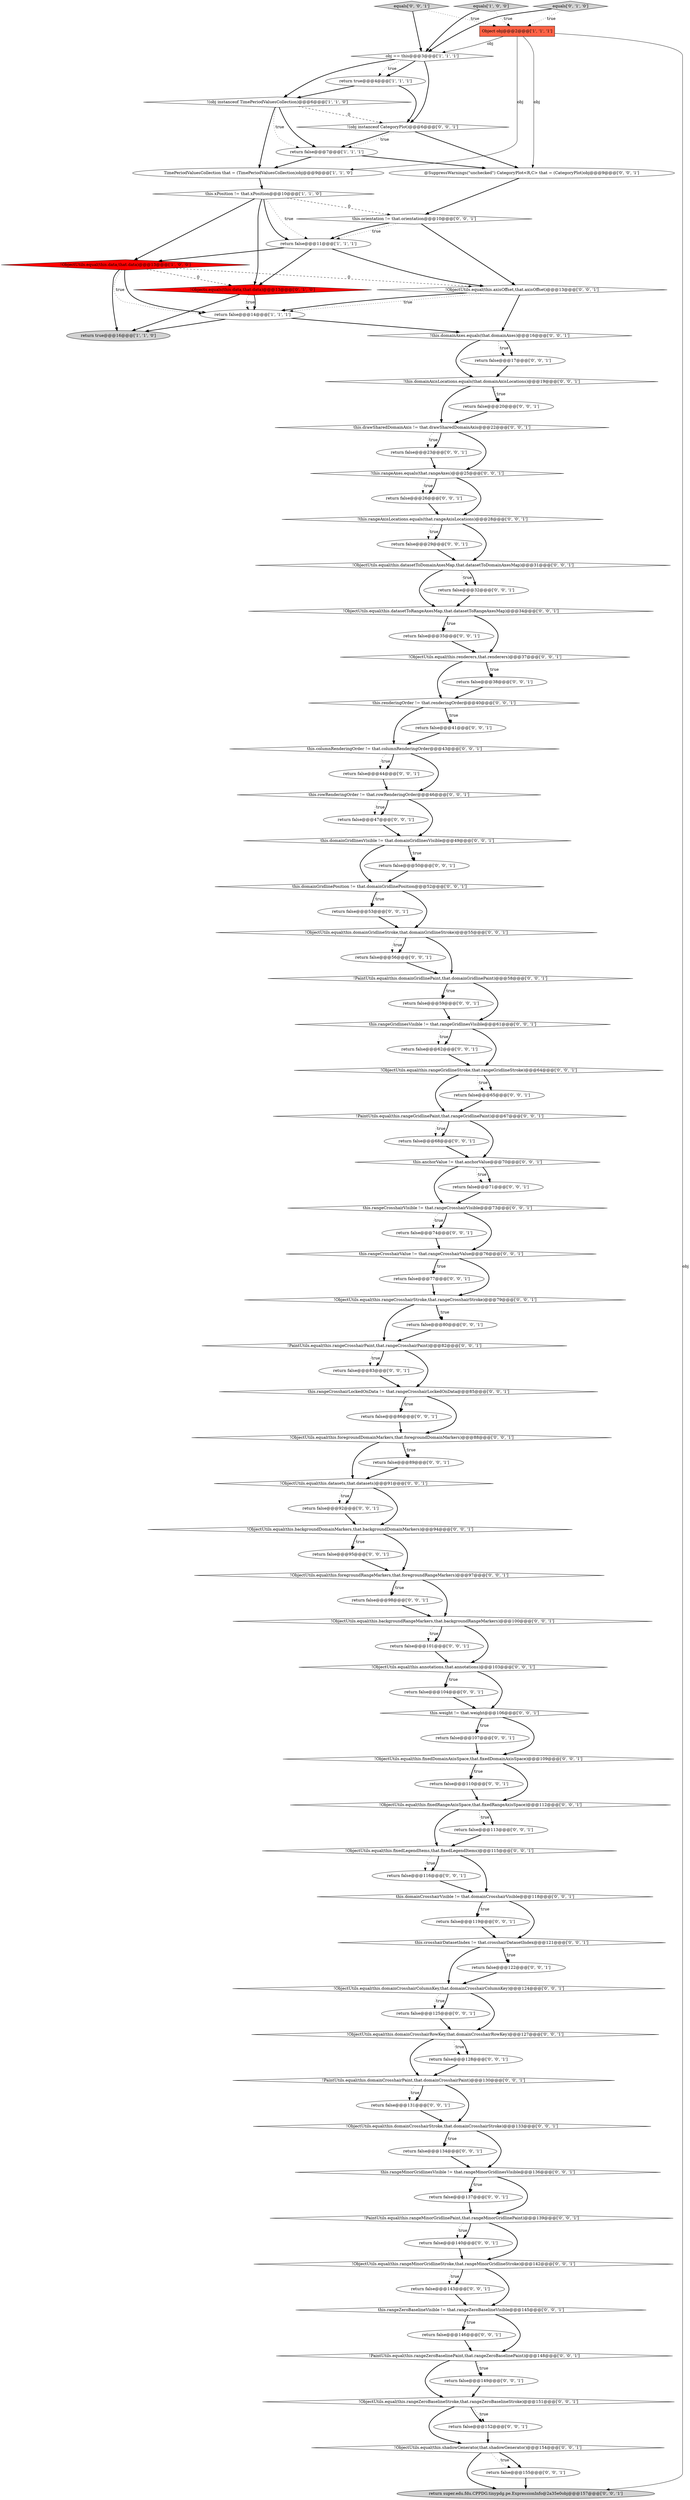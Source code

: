 digraph {
45 [style = filled, label = "return false@@@98@@@['0', '0', '1']", fillcolor = white, shape = ellipse image = "AAA0AAABBB3BBB"];
63 [style = filled, label = "return false@@@44@@@['0', '0', '1']", fillcolor = white, shape = ellipse image = "AAA0AAABBB3BBB"];
13 [style = filled, label = "!Objects.equals(this.data,that.data)@@@13@@@['0', '1', '0']", fillcolor = red, shape = diamond image = "AAA1AAABBB2BBB"];
99 [style = filled, label = "!this.domainAxisLocations.equals(that.domainAxisLocations)@@@19@@@['0', '0', '1']", fillcolor = white, shape = diamond image = "AAA0AAABBB3BBB"];
106 [style = filled, label = "return false@@@26@@@['0', '0', '1']", fillcolor = white, shape = ellipse image = "AAA0AAABBB3BBB"];
46 [style = filled, label = "!ObjectUtils.equal(this.domainCrosshairRowKey,that.domainCrosshairRowKey)@@@127@@@['0', '0', '1']", fillcolor = white, shape = diamond image = "AAA0AAABBB3BBB"];
94 [style = filled, label = "this.columnRenderingOrder != that.columnRenderingOrder@@@43@@@['0', '0', '1']", fillcolor = white, shape = diamond image = "AAA0AAABBB3BBB"];
7 [style = filled, label = "!ObjectUtils.equal(this.data,that.data)@@@13@@@['1', '0', '0']", fillcolor = red, shape = diamond image = "AAA1AAABBB1BBB"];
104 [style = filled, label = "return false@@@62@@@['0', '0', '1']", fillcolor = white, shape = ellipse image = "AAA0AAABBB3BBB"];
6 [style = filled, label = "return true@@@16@@@['1', '1', '0']", fillcolor = lightgray, shape = ellipse image = "AAA0AAABBB1BBB"];
8 [style = filled, label = "TimePeriodValuesCollection that = (TimePeriodValuesCollection)obj@@@9@@@['1', '1', '0']", fillcolor = white, shape = ellipse image = "AAA0AAABBB1BBB"];
90 [style = filled, label = "return false@@@92@@@['0', '0', '1']", fillcolor = white, shape = ellipse image = "AAA0AAABBB3BBB"];
24 [style = filled, label = "!ObjectUtils.equal(this.rangeZeroBaselineStroke,that.rangeZeroBaselineStroke)@@@151@@@['0', '0', '1']", fillcolor = white, shape = diamond image = "AAA0AAABBB3BBB"];
83 [style = filled, label = "!ObjectUtils.equal(this.renderers,that.renderers)@@@37@@@['0', '0', '1']", fillcolor = white, shape = diamond image = "AAA0AAABBB3BBB"];
41 [style = filled, label = "this.crosshairDatasetIndex != that.crosshairDatasetIndex@@@121@@@['0', '0', '1']", fillcolor = white, shape = diamond image = "AAA0AAABBB3BBB"];
56 [style = filled, label = "return false@@@77@@@['0', '0', '1']", fillcolor = white, shape = ellipse image = "AAA0AAABBB3BBB"];
27 [style = filled, label = "return false@@@119@@@['0', '0', '1']", fillcolor = white, shape = ellipse image = "AAA0AAABBB3BBB"];
87 [style = filled, label = "return false@@@59@@@['0', '0', '1']", fillcolor = white, shape = ellipse image = "AAA0AAABBB3BBB"];
73 [style = filled, label = "return false@@@101@@@['0', '0', '1']", fillcolor = white, shape = ellipse image = "AAA0AAABBB3BBB"];
21 [style = filled, label = "@SuppressWarnings(\"unchecked\") CategoryPlot<R,C> that = (CategoryPlot)obj@@@9@@@['0', '0', '1']", fillcolor = white, shape = ellipse image = "AAA0AAABBB3BBB"];
37 [style = filled, label = "return false@@@68@@@['0', '0', '1']", fillcolor = white, shape = ellipse image = "AAA0AAABBB3BBB"];
12 [style = filled, label = "equals['0', '1', '0']", fillcolor = lightgray, shape = diamond image = "AAA0AAABBB2BBB"];
85 [style = filled, label = "!ObjectUtils.equal(this.axisOffset,that.axisOffset)@@@13@@@['0', '0', '1']", fillcolor = white, shape = diamond image = "AAA0AAABBB3BBB"];
29 [style = filled, label = "return false@@@74@@@['0', '0', '1']", fillcolor = white, shape = ellipse image = "AAA0AAABBB3BBB"];
22 [style = filled, label = "this.rangeCrosshairVisible != that.rangeCrosshairVisible@@@73@@@['0', '0', '1']", fillcolor = white, shape = diamond image = "AAA0AAABBB3BBB"];
98 [style = filled, label = "!ObjectUtils.equal(this.shadowGenerator,that.shadowGenerator)@@@154@@@['0', '0', '1']", fillcolor = white, shape = diamond image = "AAA0AAABBB3BBB"];
55 [style = filled, label = "return false@@@110@@@['0', '0', '1']", fillcolor = white, shape = ellipse image = "AAA0AAABBB3BBB"];
76 [style = filled, label = "return false@@@125@@@['0', '0', '1']", fillcolor = white, shape = ellipse image = "AAA0AAABBB3BBB"];
69 [style = filled, label = "return false@@@20@@@['0', '0', '1']", fillcolor = white, shape = ellipse image = "AAA0AAABBB3BBB"];
23 [style = filled, label = "return false@@@53@@@['0', '0', '1']", fillcolor = white, shape = ellipse image = "AAA0AAABBB3BBB"];
18 [style = filled, label = "!ObjectUtils.equal(this.datasetToDomainAxesMap,that.datasetToDomainAxesMap)@@@31@@@['0', '0', '1']", fillcolor = white, shape = diamond image = "AAA0AAABBB3BBB"];
91 [style = filled, label = "this.orientation != that.orientation@@@10@@@['0', '0', '1']", fillcolor = white, shape = diamond image = "AAA0AAABBB3BBB"];
11 [style = filled, label = "this.xPosition != that.xPosition@@@10@@@['1', '1', '0']", fillcolor = white, shape = diamond image = "AAA0AAABBB1BBB"];
64 [style = filled, label = "!ObjectUtils.equal(this.backgroundRangeMarkers,that.backgroundRangeMarkers)@@@100@@@['0', '0', '1']", fillcolor = white, shape = diamond image = "AAA0AAABBB3BBB"];
53 [style = filled, label = "return false@@@32@@@['0', '0', '1']", fillcolor = white, shape = ellipse image = "AAA0AAABBB3BBB"];
77 [style = filled, label = "return false@@@131@@@['0', '0', '1']", fillcolor = white, shape = ellipse image = "AAA0AAABBB3BBB"];
20 [style = filled, label = "!PaintUtils.equal(this.rangeZeroBaselinePaint,that.rangeZeroBaselinePaint)@@@148@@@['0', '0', '1']", fillcolor = white, shape = diamond image = "AAA0AAABBB3BBB"];
38 [style = filled, label = "return false@@@143@@@['0', '0', '1']", fillcolor = white, shape = ellipse image = "AAA0AAABBB3BBB"];
57 [style = filled, label = "!ObjectUtils.equal(this.rangeCrosshairStroke,that.rangeCrosshairStroke)@@@79@@@['0', '0', '1']", fillcolor = white, shape = diamond image = "AAA0AAABBB3BBB"];
82 [style = filled, label = "!ObjectUtils.equal(this.foregroundRangeMarkers,that.foregroundRangeMarkers)@@@97@@@['0', '0', '1']", fillcolor = white, shape = diamond image = "AAA0AAABBB3BBB"];
34 [style = filled, label = "return false@@@38@@@['0', '0', '1']", fillcolor = white, shape = ellipse image = "AAA0AAABBB3BBB"];
26 [style = filled, label = "!ObjectUtils.equal(this.rangeMinorGridlineStroke,that.rangeMinorGridlineStroke)@@@142@@@['0', '0', '1']", fillcolor = white, shape = diamond image = "AAA0AAABBB3BBB"];
95 [style = filled, label = "return false@@@95@@@['0', '0', '1']", fillcolor = white, shape = ellipse image = "AAA0AAABBB3BBB"];
58 [style = filled, label = "return false@@@134@@@['0', '0', '1']", fillcolor = white, shape = ellipse image = "AAA0AAABBB3BBB"];
3 [style = filled, label = "return false@@@7@@@['1', '1', '1']", fillcolor = white, shape = ellipse image = "AAA0AAABBB1BBB"];
92 [style = filled, label = "return super.edu.fdu.CPPDG.tinypdg.pe.ExpressionInfo@2a35e0obj@@@157@@@['0', '0', '1']", fillcolor = lightgray, shape = ellipse image = "AAA0AAABBB3BBB"];
67 [style = filled, label = "!ObjectUtils.equal(this.foregroundDomainMarkers,that.foregroundDomainMarkers)@@@88@@@['0', '0', '1']", fillcolor = white, shape = diamond image = "AAA0AAABBB3BBB"];
44 [style = filled, label = "this.domainGridlinePosition != that.domainGridlinePosition@@@52@@@['0', '0', '1']", fillcolor = white, shape = diamond image = "AAA0AAABBB3BBB"];
65 [style = filled, label = "return false@@@137@@@['0', '0', '1']", fillcolor = white, shape = ellipse image = "AAA0AAABBB3BBB"];
88 [style = filled, label = "return false@@@128@@@['0', '0', '1']", fillcolor = white, shape = ellipse image = "AAA0AAABBB3BBB"];
4 [style = filled, label = "return false@@@11@@@['1', '1', '1']", fillcolor = white, shape = ellipse image = "AAA0AAABBB1BBB"];
0 [style = filled, label = "equals['1', '0', '0']", fillcolor = lightgray, shape = diamond image = "AAA0AAABBB1BBB"];
74 [style = filled, label = "this.renderingOrder != that.renderingOrder@@@40@@@['0', '0', '1']", fillcolor = white, shape = diamond image = "AAA0AAABBB3BBB"];
112 [style = filled, label = "return false@@@152@@@['0', '0', '1']", fillcolor = white, shape = ellipse image = "AAA0AAABBB3BBB"];
103 [style = filled, label = "this.anchorValue != that.anchorValue@@@70@@@['0', '0', '1']", fillcolor = white, shape = diamond image = "AAA0AAABBB3BBB"];
1 [style = filled, label = "!(obj instanceof TimePeriodValuesCollection)@@@6@@@['1', '1', '0']", fillcolor = white, shape = diamond image = "AAA0AAABBB1BBB"];
43 [style = filled, label = "return false@@@35@@@['0', '0', '1']", fillcolor = white, shape = ellipse image = "AAA0AAABBB3BBB"];
111 [style = filled, label = "return false@@@80@@@['0', '0', '1']", fillcolor = white, shape = ellipse image = "AAA0AAABBB3BBB"];
33 [style = filled, label = "!ObjectUtils.equal(this.domainCrosshairStroke,that.domainCrosshairStroke)@@@133@@@['0', '0', '1']", fillcolor = white, shape = diamond image = "AAA0AAABBB3BBB"];
50 [style = filled, label = "!ObjectUtils.equal(this.domainCrosshairColumnKey,that.domainCrosshairColumnKey)@@@124@@@['0', '0', '1']", fillcolor = white, shape = diamond image = "AAA0AAABBB3BBB"];
100 [style = filled, label = "!ObjectUtils.equal(this.fixedDomainAxisSpace,that.fixedDomainAxisSpace)@@@109@@@['0', '0', '1']", fillcolor = white, shape = diamond image = "AAA0AAABBB3BBB"];
48 [style = filled, label = "!PaintUtils.equal(this.domainGridlinePaint,that.domainGridlinePaint)@@@58@@@['0', '0', '1']", fillcolor = white, shape = diamond image = "AAA0AAABBB3BBB"];
68 [style = filled, label = "return false@@@83@@@['0', '0', '1']", fillcolor = white, shape = ellipse image = "AAA0AAABBB3BBB"];
31 [style = filled, label = "this.domainGridlinesVisible != that.domainGridlinesVisible@@@49@@@['0', '0', '1']", fillcolor = white, shape = diamond image = "AAA0AAABBB3BBB"];
15 [style = filled, label = "!ObjectUtils.equal(this.rangeGridlineStroke,that.rangeGridlineStroke)@@@64@@@['0', '0', '1']", fillcolor = white, shape = diamond image = "AAA0AAABBB3BBB"];
49 [style = filled, label = "!ObjectUtils.equal(this.datasets,that.datasets)@@@91@@@['0', '0', '1']", fillcolor = white, shape = diamond image = "AAA0AAABBB3BBB"];
96 [style = filled, label = "return false@@@122@@@['0', '0', '1']", fillcolor = white, shape = ellipse image = "AAA0AAABBB3BBB"];
78 [style = filled, label = "!PaintUtils.equal(this.domainCrosshairPaint,that.domainCrosshairPaint)@@@130@@@['0', '0', '1']", fillcolor = white, shape = diamond image = "AAA0AAABBB3BBB"];
9 [style = filled, label = "Object obj@@@2@@@['1', '1', '1']", fillcolor = tomato, shape = box image = "AAA0AAABBB1BBB"];
71 [style = filled, label = "return false@@@86@@@['0', '0', '1']", fillcolor = white, shape = ellipse image = "AAA0AAABBB3BBB"];
39 [style = filled, label = "!ObjectUtils.equal(this.fixedRangeAxisSpace,that.fixedRangeAxisSpace)@@@112@@@['0', '0', '1']", fillcolor = white, shape = diamond image = "AAA0AAABBB3BBB"];
54 [style = filled, label = "this.rangeGridlinesVisible != that.rangeGridlinesVisible@@@61@@@['0', '0', '1']", fillcolor = white, shape = diamond image = "AAA0AAABBB3BBB"];
89 [style = filled, label = "!this.domainAxes.equals(that.domainAxes)@@@16@@@['0', '0', '1']", fillcolor = white, shape = diamond image = "AAA0AAABBB3BBB"];
101 [style = filled, label = "return false@@@29@@@['0', '0', '1']", fillcolor = white, shape = ellipse image = "AAA0AAABBB3BBB"];
25 [style = filled, label = "this.domainCrosshairVisible != that.domainCrosshairVisible@@@118@@@['0', '0', '1']", fillcolor = white, shape = diamond image = "AAA0AAABBB3BBB"];
47 [style = filled, label = "return false@@@47@@@['0', '0', '1']", fillcolor = white, shape = ellipse image = "AAA0AAABBB3BBB"];
102 [style = filled, label = "return false@@@56@@@['0', '0', '1']", fillcolor = white, shape = ellipse image = "AAA0AAABBB3BBB"];
32 [style = filled, label = "!ObjectUtils.equal(this.domainGridlineStroke,that.domainGridlineStroke)@@@55@@@['0', '0', '1']", fillcolor = white, shape = diamond image = "AAA0AAABBB3BBB"];
14 [style = filled, label = "equals['0', '0', '1']", fillcolor = lightgray, shape = diamond image = "AAA0AAABBB3BBB"];
42 [style = filled, label = "!(obj instanceof CategoryPlot)@@@6@@@['0', '0', '1']", fillcolor = white, shape = diamond image = "AAA0AAABBB3BBB"];
35 [style = filled, label = "return false@@@140@@@['0', '0', '1']", fillcolor = white, shape = ellipse image = "AAA0AAABBB3BBB"];
40 [style = filled, label = "return false@@@113@@@['0', '0', '1']", fillcolor = white, shape = ellipse image = "AAA0AAABBB3BBB"];
105 [style = filled, label = "return false@@@17@@@['0', '0', '1']", fillcolor = white, shape = ellipse image = "AAA0AAABBB3BBB"];
81 [style = filled, label = "!this.rangeAxisLocations.equals(that.rangeAxisLocations)@@@28@@@['0', '0', '1']", fillcolor = white, shape = diamond image = "AAA0AAABBB3BBB"];
107 [style = filled, label = "!PaintUtils.equal(this.rangeCrosshairPaint,that.rangeCrosshairPaint)@@@82@@@['0', '0', '1']", fillcolor = white, shape = diamond image = "AAA0AAABBB3BBB"];
61 [style = filled, label = "return false@@@149@@@['0', '0', '1']", fillcolor = white, shape = ellipse image = "AAA0AAABBB3BBB"];
66 [style = filled, label = "return false@@@116@@@['0', '0', '1']", fillcolor = white, shape = ellipse image = "AAA0AAABBB3BBB"];
79 [style = filled, label = "this.rangeMinorGridlinesVisible != that.rangeMinorGridlinesVisible@@@136@@@['0', '0', '1']", fillcolor = white, shape = diamond image = "AAA0AAABBB3BBB"];
36 [style = filled, label = "return false@@@146@@@['0', '0', '1']", fillcolor = white, shape = ellipse image = "AAA0AAABBB3BBB"];
30 [style = filled, label = "return false@@@41@@@['0', '0', '1']", fillcolor = white, shape = ellipse image = "AAA0AAABBB3BBB"];
62 [style = filled, label = "!PaintUtils.equal(this.rangeMinorGridlinePaint,that.rangeMinorGridlinePaint)@@@139@@@['0', '0', '1']", fillcolor = white, shape = diamond image = "AAA0AAABBB3BBB"];
28 [style = filled, label = "return false@@@155@@@['0', '0', '1']", fillcolor = white, shape = ellipse image = "AAA0AAABBB3BBB"];
84 [style = filled, label = "return false@@@23@@@['0', '0', '1']", fillcolor = white, shape = ellipse image = "AAA0AAABBB3BBB"];
17 [style = filled, label = "this.rowRenderingOrder != that.rowRenderingOrder@@@46@@@['0', '0', '1']", fillcolor = white, shape = diamond image = "AAA0AAABBB3BBB"];
113 [style = filled, label = "this.rangeZeroBaselineVisible != that.rangeZeroBaselineVisible@@@145@@@['0', '0', '1']", fillcolor = white, shape = diamond image = "AAA0AAABBB3BBB"];
86 [style = filled, label = "return false@@@50@@@['0', '0', '1']", fillcolor = white, shape = ellipse image = "AAA0AAABBB3BBB"];
5 [style = filled, label = "return false@@@14@@@['1', '1', '1']", fillcolor = white, shape = ellipse image = "AAA0AAABBB1BBB"];
80 [style = filled, label = "!ObjectUtils.equal(this.datasetToRangeAxesMap,that.datasetToRangeAxesMap)@@@34@@@['0', '0', '1']", fillcolor = white, shape = diamond image = "AAA0AAABBB3BBB"];
108 [style = filled, label = "return false@@@107@@@['0', '0', '1']", fillcolor = white, shape = ellipse image = "AAA0AAABBB3BBB"];
110 [style = filled, label = "return false@@@104@@@['0', '0', '1']", fillcolor = white, shape = ellipse image = "AAA0AAABBB3BBB"];
72 [style = filled, label = "return false@@@71@@@['0', '0', '1']", fillcolor = white, shape = ellipse image = "AAA0AAABBB3BBB"];
51 [style = filled, label = "return false@@@65@@@['0', '0', '1']", fillcolor = white, shape = ellipse image = "AAA0AAABBB3BBB"];
60 [style = filled, label = "!ObjectUtils.equal(this.annotations,that.annotations)@@@103@@@['0', '0', '1']", fillcolor = white, shape = diamond image = "AAA0AAABBB3BBB"];
10 [style = filled, label = "obj == this@@@3@@@['1', '1', '1']", fillcolor = white, shape = diamond image = "AAA0AAABBB1BBB"];
97 [style = filled, label = "this.rangeCrosshairLockedOnData != that.rangeCrosshairLockedOnData@@@85@@@['0', '0', '1']", fillcolor = white, shape = diamond image = "AAA0AAABBB3BBB"];
52 [style = filled, label = "this.weight != that.weight@@@106@@@['0', '0', '1']", fillcolor = white, shape = diamond image = "AAA0AAABBB3BBB"];
109 [style = filled, label = "!ObjectUtils.equal(this.backgroundDomainMarkers,that.backgroundDomainMarkers)@@@94@@@['0', '0', '1']", fillcolor = white, shape = diamond image = "AAA0AAABBB3BBB"];
75 [style = filled, label = "this.rangeCrosshairValue != that.rangeCrosshairValue@@@76@@@['0', '0', '1']", fillcolor = white, shape = diamond image = "AAA0AAABBB3BBB"];
93 [style = filled, label = "!ObjectUtils.equal(this.fixedLegendItems,that.fixedLegendItems)@@@115@@@['0', '0', '1']", fillcolor = white, shape = diamond image = "AAA0AAABBB3BBB"];
19 [style = filled, label = "!PaintUtils.equal(this.rangeGridlinePaint,that.rangeGridlinePaint)@@@67@@@['0', '0', '1']", fillcolor = white, shape = diamond image = "AAA0AAABBB3BBB"];
16 [style = filled, label = "this.drawSharedDomainAxis != that.drawSharedDomainAxis@@@22@@@['0', '0', '1']", fillcolor = white, shape = diamond image = "AAA0AAABBB3BBB"];
2 [style = filled, label = "return true@@@4@@@['1', '1', '1']", fillcolor = white, shape = ellipse image = "AAA0AAABBB1BBB"];
59 [style = filled, label = "!this.rangeAxes.equals(that.rangeAxes)@@@25@@@['0', '0', '1']", fillcolor = white, shape = diamond image = "AAA0AAABBB3BBB"];
70 [style = filled, label = "return false@@@89@@@['0', '0', '1']", fillcolor = white, shape = ellipse image = "AAA0AAABBB3BBB"];
1->42 [style = dashed, label="0"];
31->86 [style = bold, label=""];
81->101 [style = dotted, label="true"];
75->56 [style = bold, label=""];
57->107 [style = bold, label=""];
64->73 [style = dotted, label="true"];
109->82 [style = bold, label=""];
94->17 [style = bold, label=""];
93->66 [style = dotted, label="true"];
65->62 [style = bold, label=""];
62->35 [style = dotted, label="true"];
85->5 [style = dotted, label="true"];
83->34 [style = bold, label=""];
13->5 [style = dotted, label="true"];
28->92 [style = bold, label=""];
97->67 [style = bold, label=""];
106->81 [style = bold, label=""];
110->52 [style = bold, label=""];
59->106 [style = dotted, label="true"];
64->73 [style = bold, label=""];
36->20 [style = bold, label=""];
1->3 [style = dotted, label="true"];
48->54 [style = bold, label=""];
41->96 [style = bold, label=""];
44->23 [style = bold, label=""];
43->83 [style = bold, label=""];
83->34 [style = dotted, label="true"];
71->67 [style = bold, label=""];
69->16 [style = bold, label=""];
12->10 [style = bold, label=""];
54->104 [style = dotted, label="true"];
11->13 [style = bold, label=""];
48->87 [style = bold, label=""];
113->20 [style = bold, label=""];
80->83 [style = bold, label=""];
103->72 [style = dotted, label="true"];
32->102 [style = dotted, label="true"];
74->30 [style = bold, label=""];
42->3 [style = bold, label=""];
84->59 [style = bold, label=""];
39->93 [style = bold, label=""];
61->24 [style = bold, label=""];
76->46 [style = bold, label=""];
59->106 [style = bold, label=""];
24->98 [style = bold, label=""];
42->21 [style = bold, label=""];
37->103 [style = bold, label=""];
97->71 [style = bold, label=""];
45->64 [style = bold, label=""];
74->30 [style = dotted, label="true"];
8->11 [style = bold, label=""];
64->60 [style = bold, label=""];
24->112 [style = bold, label=""];
52->100 [style = bold, label=""];
73->60 [style = bold, label=""];
85->5 [style = bold, label=""];
20->61 [style = bold, label=""];
42->3 [style = dotted, label="true"];
22->29 [style = dotted, label="true"];
94->63 [style = dotted, label="true"];
9->10 [style = solid, label="obj"];
31->86 [style = dotted, label="true"];
19->103 [style = bold, label=""];
102->48 [style = bold, label=""];
32->102 [style = bold, label=""];
101->18 [style = bold, label=""];
57->111 [style = bold, label=""];
22->75 [style = bold, label=""];
60->110 [style = bold, label=""];
14->10 [style = bold, label=""];
56->57 [style = bold, label=""];
19->37 [style = dotted, label="true"];
72->22 [style = bold, label=""];
46->78 [style = bold, label=""];
34->74 [style = bold, label=""];
7->85 [style = dashed, label="0"];
46->88 [style = dotted, label="true"];
75->56 [style = dotted, label="true"];
19->37 [style = bold, label=""];
96->50 [style = bold, label=""];
108->100 [style = bold, label=""];
58->79 [style = bold, label=""];
25->27 [style = bold, label=""];
21->91 [style = bold, label=""];
7->5 [style = bold, label=""];
82->45 [style = bold, label=""];
5->6 [style = bold, label=""];
82->64 [style = bold, label=""];
59->81 [style = bold, label=""];
40->93 [style = bold, label=""];
44->32 [style = bold, label=""];
7->6 [style = bold, label=""];
66->25 [style = bold, label=""];
15->51 [style = dotted, label="true"];
49->109 [style = bold, label=""];
48->87 [style = dotted, label="true"];
13->5 [style = bold, label=""];
44->23 [style = dotted, label="true"];
39->40 [style = dotted, label="true"];
32->48 [style = bold, label=""];
10->2 [style = bold, label=""];
80->43 [style = bold, label=""];
50->76 [style = dotted, label="true"];
62->26 [style = bold, label=""];
49->90 [style = dotted, label="true"];
10->1 [style = bold, label=""];
91->4 [style = dotted, label="true"];
41->50 [style = bold, label=""];
33->58 [style = bold, label=""];
18->53 [style = dotted, label="true"];
99->69 [style = bold, label=""];
109->95 [style = bold, label=""];
41->96 [style = dotted, label="true"];
9->21 [style = solid, label="obj"];
1->8 [style = bold, label=""];
109->95 [style = dotted, label="true"];
90->109 [style = bold, label=""];
2->1 [style = bold, label=""];
9->8 [style = solid, label="obj"];
47->31 [style = bold, label=""];
25->41 [style = bold, label=""];
107->68 [style = dotted, label="true"];
11->4 [style = bold, label=""];
4->13 [style = bold, label=""];
91->4 [style = bold, label=""];
1->3 [style = bold, label=""];
22->29 [style = bold, label=""];
23->32 [style = bold, label=""];
67->70 [style = bold, label=""];
11->4 [style = dotted, label="true"];
62->35 [style = bold, label=""];
54->15 [style = bold, label=""];
15->19 [style = bold, label=""];
55->39 [style = bold, label=""];
89->105 [style = dotted, label="true"];
82->45 [style = dotted, label="true"];
79->65 [style = bold, label=""];
4->7 [style = bold, label=""];
7->5 [style = dotted, label="true"];
17->47 [style = dotted, label="true"];
68->97 [style = bold, label=""];
33->79 [style = bold, label=""];
89->99 [style = bold, label=""];
16->84 [style = dotted, label="true"];
26->38 [style = dotted, label="true"];
53->80 [style = bold, label=""];
31->44 [style = bold, label=""];
10->2 [style = dotted, label="true"];
74->94 [style = bold, label=""];
63->17 [style = bold, label=""];
86->44 [style = bold, label=""];
16->59 [style = bold, label=""];
3->8 [style = bold, label=""];
103->72 [style = bold, label=""];
49->90 [style = bold, label=""];
100->39 [style = bold, label=""];
95->82 [style = bold, label=""];
39->40 [style = bold, label=""];
38->113 [style = bold, label=""];
111->107 [style = bold, label=""];
7->13 [style = dashed, label="0"];
18->80 [style = bold, label=""];
30->94 [style = bold, label=""];
104->15 [style = bold, label=""];
3->21 [style = bold, label=""];
81->18 [style = bold, label=""];
103->22 [style = bold, label=""];
79->62 [style = bold, label=""];
13->6 [style = bold, label=""];
60->52 [style = bold, label=""];
99->16 [style = bold, label=""];
0->9 [style = dotted, label="true"];
57->111 [style = dotted, label="true"];
35->26 [style = bold, label=""];
113->36 [style = bold, label=""];
4->85 [style = bold, label=""];
89->105 [style = bold, label=""];
70->49 [style = bold, label=""];
88->78 [style = bold, label=""];
46->88 [style = bold, label=""];
98->28 [style = dotted, label="true"];
67->70 [style = dotted, label="true"];
93->66 [style = bold, label=""];
5->89 [style = bold, label=""];
29->75 [style = bold, label=""];
87->54 [style = bold, label=""];
78->33 [style = bold, label=""];
91->85 [style = bold, label=""];
98->92 [style = bold, label=""];
78->77 [style = dotted, label="true"];
113->36 [style = dotted, label="true"];
81->101 [style = bold, label=""];
50->46 [style = bold, label=""];
17->47 [style = bold, label=""];
17->31 [style = bold, label=""];
112->98 [style = bold, label=""];
24->112 [style = dotted, label="true"];
26->113 [style = bold, label=""];
18->53 [style = bold, label=""];
33->58 [style = dotted, label="true"];
75->57 [style = bold, label=""];
80->43 [style = dotted, label="true"];
50->76 [style = bold, label=""];
107->68 [style = bold, label=""];
100->55 [style = bold, label=""];
11->91 [style = dashed, label="0"];
78->77 [style = bold, label=""];
26->38 [style = bold, label=""];
67->49 [style = bold, label=""];
9->92 [style = solid, label="obj"];
0->10 [style = bold, label=""];
85->89 [style = bold, label=""];
10->42 [style = bold, label=""];
107->97 [style = bold, label=""];
105->99 [style = bold, label=""];
20->61 [style = dotted, label="true"];
16->84 [style = bold, label=""];
83->74 [style = bold, label=""];
27->41 [style = bold, label=""];
77->33 [style = bold, label=""];
97->71 [style = dotted, label="true"];
14->9 [style = dotted, label="true"];
99->69 [style = dotted, label="true"];
52->108 [style = bold, label=""];
98->28 [style = bold, label=""];
100->55 [style = dotted, label="true"];
25->27 [style = dotted, label="true"];
20->24 [style = bold, label=""];
12->9 [style = dotted, label="true"];
79->65 [style = dotted, label="true"];
2->42 [style = bold, label=""];
51->19 [style = bold, label=""];
11->7 [style = bold, label=""];
94->63 [style = bold, label=""];
93->25 [style = bold, label=""];
60->110 [style = dotted, label="true"];
52->108 [style = dotted, label="true"];
54->104 [style = bold, label=""];
15->51 [style = bold, label=""];
}
